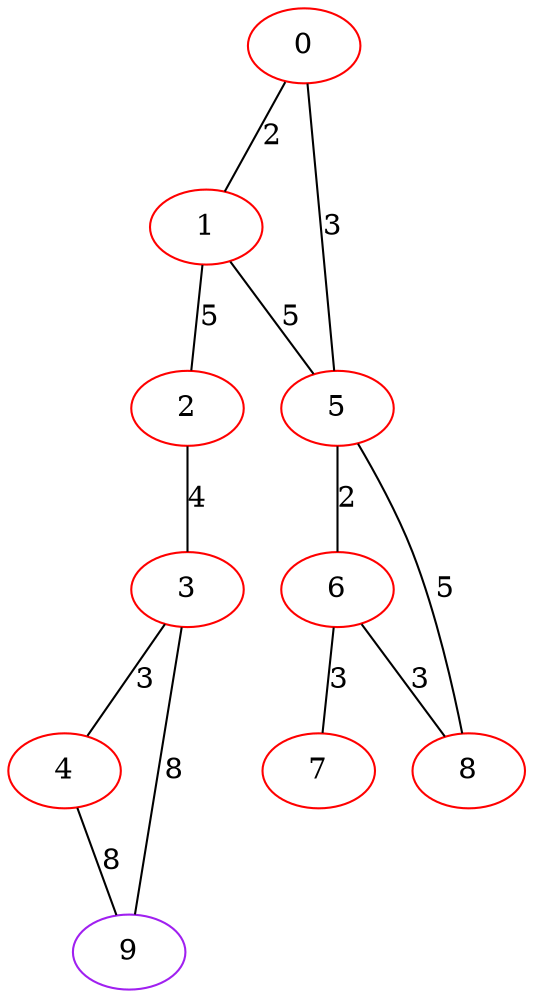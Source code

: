 graph "" {
0 [color=red, weight=1];
1 [color=red, weight=1];
2 [color=red, weight=1];
3 [color=red, weight=1];
4 [color=red, weight=1];
5 [color=red, weight=1];
6 [color=red, weight=1];
7 [color=red, weight=1];
8 [color=red, weight=1];
9 [color=purple, weight=4];
0 -- 1  [key=0, label=2];
0 -- 5  [key=0, label=3];
1 -- 2  [key=0, label=5];
1 -- 5  [key=0, label=5];
2 -- 3  [key=0, label=4];
3 -- 9  [key=0, label=8];
3 -- 4  [key=0, label=3];
4 -- 9  [key=0, label=8];
5 -- 8  [key=0, label=5];
5 -- 6  [key=0, label=2];
6 -- 8  [key=0, label=3];
6 -- 7  [key=0, label=3];
}

